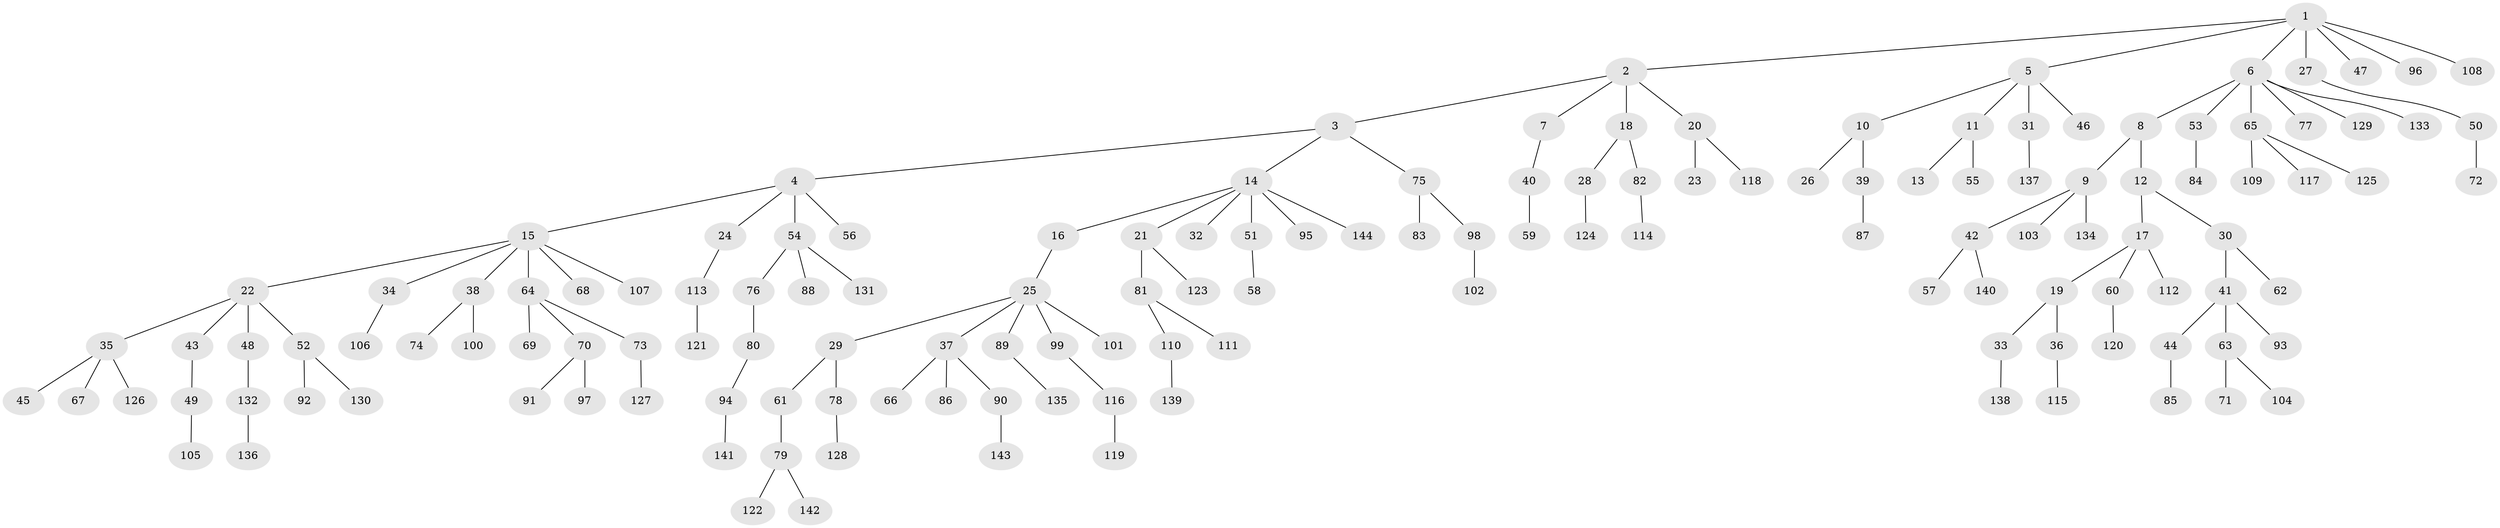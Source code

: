 // Generated by graph-tools (version 1.1) at 2025/26/03/09/25 03:26:33]
// undirected, 144 vertices, 143 edges
graph export_dot {
graph [start="1"]
  node [color=gray90,style=filled];
  1;
  2;
  3;
  4;
  5;
  6;
  7;
  8;
  9;
  10;
  11;
  12;
  13;
  14;
  15;
  16;
  17;
  18;
  19;
  20;
  21;
  22;
  23;
  24;
  25;
  26;
  27;
  28;
  29;
  30;
  31;
  32;
  33;
  34;
  35;
  36;
  37;
  38;
  39;
  40;
  41;
  42;
  43;
  44;
  45;
  46;
  47;
  48;
  49;
  50;
  51;
  52;
  53;
  54;
  55;
  56;
  57;
  58;
  59;
  60;
  61;
  62;
  63;
  64;
  65;
  66;
  67;
  68;
  69;
  70;
  71;
  72;
  73;
  74;
  75;
  76;
  77;
  78;
  79;
  80;
  81;
  82;
  83;
  84;
  85;
  86;
  87;
  88;
  89;
  90;
  91;
  92;
  93;
  94;
  95;
  96;
  97;
  98;
  99;
  100;
  101;
  102;
  103;
  104;
  105;
  106;
  107;
  108;
  109;
  110;
  111;
  112;
  113;
  114;
  115;
  116;
  117;
  118;
  119;
  120;
  121;
  122;
  123;
  124;
  125;
  126;
  127;
  128;
  129;
  130;
  131;
  132;
  133;
  134;
  135;
  136;
  137;
  138;
  139;
  140;
  141;
  142;
  143;
  144;
  1 -- 2;
  1 -- 5;
  1 -- 6;
  1 -- 27;
  1 -- 47;
  1 -- 96;
  1 -- 108;
  2 -- 3;
  2 -- 7;
  2 -- 18;
  2 -- 20;
  3 -- 4;
  3 -- 14;
  3 -- 75;
  4 -- 15;
  4 -- 24;
  4 -- 54;
  4 -- 56;
  5 -- 10;
  5 -- 11;
  5 -- 31;
  5 -- 46;
  6 -- 8;
  6 -- 53;
  6 -- 65;
  6 -- 77;
  6 -- 129;
  6 -- 133;
  7 -- 40;
  8 -- 9;
  8 -- 12;
  9 -- 42;
  9 -- 103;
  9 -- 134;
  10 -- 26;
  10 -- 39;
  11 -- 13;
  11 -- 55;
  12 -- 17;
  12 -- 30;
  14 -- 16;
  14 -- 21;
  14 -- 32;
  14 -- 51;
  14 -- 95;
  14 -- 144;
  15 -- 22;
  15 -- 34;
  15 -- 38;
  15 -- 64;
  15 -- 68;
  15 -- 107;
  16 -- 25;
  17 -- 19;
  17 -- 60;
  17 -- 112;
  18 -- 28;
  18 -- 82;
  19 -- 33;
  19 -- 36;
  20 -- 23;
  20 -- 118;
  21 -- 81;
  21 -- 123;
  22 -- 35;
  22 -- 43;
  22 -- 48;
  22 -- 52;
  24 -- 113;
  25 -- 29;
  25 -- 37;
  25 -- 89;
  25 -- 99;
  25 -- 101;
  27 -- 50;
  28 -- 124;
  29 -- 61;
  29 -- 78;
  30 -- 41;
  30 -- 62;
  31 -- 137;
  33 -- 138;
  34 -- 106;
  35 -- 45;
  35 -- 67;
  35 -- 126;
  36 -- 115;
  37 -- 66;
  37 -- 86;
  37 -- 90;
  38 -- 74;
  38 -- 100;
  39 -- 87;
  40 -- 59;
  41 -- 44;
  41 -- 63;
  41 -- 93;
  42 -- 57;
  42 -- 140;
  43 -- 49;
  44 -- 85;
  48 -- 132;
  49 -- 105;
  50 -- 72;
  51 -- 58;
  52 -- 92;
  52 -- 130;
  53 -- 84;
  54 -- 76;
  54 -- 88;
  54 -- 131;
  60 -- 120;
  61 -- 79;
  63 -- 71;
  63 -- 104;
  64 -- 69;
  64 -- 70;
  64 -- 73;
  65 -- 109;
  65 -- 117;
  65 -- 125;
  70 -- 91;
  70 -- 97;
  73 -- 127;
  75 -- 83;
  75 -- 98;
  76 -- 80;
  78 -- 128;
  79 -- 122;
  79 -- 142;
  80 -- 94;
  81 -- 110;
  81 -- 111;
  82 -- 114;
  89 -- 135;
  90 -- 143;
  94 -- 141;
  98 -- 102;
  99 -- 116;
  110 -- 139;
  113 -- 121;
  116 -- 119;
  132 -- 136;
}
